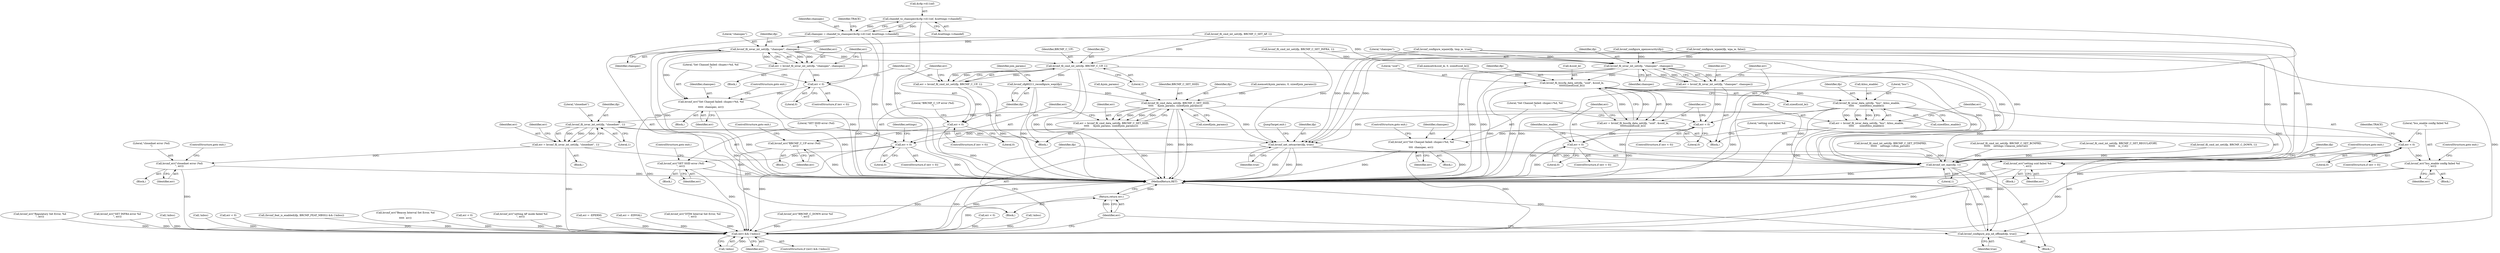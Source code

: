 digraph "0_linux_ded89912156b1a47d940a0c954c43afbabd0c42c@pointer" {
"1000144" [label="(Call,chandef_to_chanspec(&cfg->d11inf, &settings->chandef))"];
"1000142" [label="(Call,chanspec = chandef_to_chanspec(&cfg->d11inf, &settings->chandef))"];
"1000618" [label="(Call,brcmf_fil_iovar_int_set(ifp, \"chanspec\", chanspec))"];
"1000616" [label="(Call,err = brcmf_fil_iovar_int_set(ifp, \"chanspec\", chanspec))"];
"1000623" [label="(Call,err < 0)"];
"1000627" [label="(Call,brcmf_err(\"Set Channel failed: chspec=%d, %d\n\",\n\t\t\t\t\t  chanspec, err))"];
"1000795" [label="(Call,(err) && (!mbss))"];
"1000806" [label="(Return,return err;)"];
"1000634" [label="(Call,brcmf_fil_cmd_int_set(ifp, BRCMF_C_UP, 1))"];
"1000632" [label="(Call,err = brcmf_fil_cmd_int_set(ifp, BRCMF_C_UP, 1))"];
"1000639" [label="(Call,err < 0)"];
"1000643" [label="(Call,brcmf_err(\"BRCMF_C_UP error (%d)\n\", err))"];
"1000647" [label="(Call,brcmf_cfg80211_reconfigure_wep(ifp))"];
"1000666" [label="(Call,brcmf_fil_cmd_data_set(ifp, BRCMF_C_SET_SSID,\n\t\t\t\t\t     &join_params, sizeof(join_params)))"];
"1000664" [label="(Call,err = brcmf_fil_cmd_data_set(ifp, BRCMF_C_SET_SSID,\n\t\t\t\t\t     &join_params, sizeof(join_params)))"];
"1000674" [label="(Call,err < 0)"];
"1000678" [label="(Call,brcmf_err(\"SET SSID error (%d)\n\", err))"];
"1000689" [label="(Call,brcmf_fil_iovar_int_set(ifp, \"closednet\", 1))"];
"1000687" [label="(Call,err = brcmf_fil_iovar_int_set(ifp, \"closednet\", 1))"];
"1000696" [label="(Call,brcmf_err(\"closednet error (%d)\n\", err))"];
"1000790" [label="(Call,brcmf_net_setcarrier(ifp, true))"];
"1000800" [label="(Call,brcmf_set_mpc(ifp, 1))"];
"1000803" [label="(Call,brcmf_configure_arp_nd_offload(ifp, true))"];
"1000711" [label="(Call,brcmf_fil_iovar_int_set(ifp, \"chanspec\", chanspec))"];
"1000709" [label="(Call,err = brcmf_fil_iovar_int_set(ifp, \"chanspec\", chanspec))"];
"1000716" [label="(Call,err < 0)"];
"1000720" [label="(Call,brcmf_err(\"Set Channel failed: chspec=%d, %d\n\",\n\t\t\t\t  chanspec, err))"];
"1000727" [label="(Call,brcmf_fil_bsscfg_data_set(ifp, \"ssid\", &ssid_le,\n\t\t\t\t\t\tsizeof(ssid_le)))"];
"1000725" [label="(Call,err = brcmf_fil_bsscfg_data_set(ifp, \"ssid\", &ssid_le,\n\t\t\t\t\t\tsizeof(ssid_le)))"];
"1000735" [label="(Call,err < 0)"];
"1000739" [label="(Call,brcmf_err(\"setting ssid failed %d\n\", err))"];
"1000759" [label="(Call,brcmf_fil_iovar_data_set(ifp, \"bss\", &bss_enable,\n\t\t\t\t\t       sizeof(bss_enable)))"];
"1000757" [label="(Call,err = brcmf_fil_iovar_data_set(ifp, \"bss\", &bss_enable,\n\t\t\t\t\t       sizeof(bss_enable)))"];
"1000767" [label="(Call,err < 0)"];
"1000771" [label="(Call,brcmf_err(\"bss_enable config failed %d\n\", err))"];
"1000637" [label="(Literal,1)"];
"1000142" [label="(Call,chanspec = chandef_to_chanspec(&cfg->d11inf, &settings->chandef))"];
"1000739" [label="(Call,brcmf_err(\"setting ssid failed %d\n\", err))"];
"1000791" [label="(Identifier,ifp)"];
"1000730" [label="(Call,&ssid_le)"];
"1000668" [label="(Identifier,BRCMF_C_SET_SSID)"];
"1000673" [label="(ControlStructure,if (err < 0))"];
"1000615" [label="(Block,)"];
"1000664" [label="(Call,err = brcmf_fil_cmd_data_set(ifp, BRCMF_C_SET_SSID,\n\t\t\t\t\t     &join_params, sizeof(join_params)))"];
"1000794" [label="(ControlStructure,if ((err) && (!mbss)))"];
"1000714" [label="(Identifier,chanspec)"];
"1000767" [label="(Call,err < 0)"];
"1000542" [label="(Call,brcmf_err(\"BRCMF_C_DOWN error %d\n\", err))"];
"1000667" [label="(Identifier,ifp)"];
"1000736" [label="(Identifier,err)"];
"1000630" [label="(Identifier,err)"];
"1000808" [label="(MethodReturn,RET)"];
"1000679" [label="(Literal,\"SET SSID error (%d)\n\")"];
"1000625" [label="(Literal,0)"];
"1000793" [label="(JumpTarget,exit:)"];
"1000687" [label="(Call,err = brcmf_fil_iovar_int_set(ifp, \"closednet\", 1))"];
"1000631" [label="(ControlStructure,goto exit;)"];
"1000628" [label="(Literal,\"Set Channel failed: chspec=%d, %d\n\")"];
"1000770" [label="(Block,)"];
"1000557" [label="(Call,err < 0)"];
"1000646" [label="(ControlStructure,goto exit;)"];
"1000708" [label="(Block,)"];
"1000478" [label="(Call,brcmf_fil_cmd_int_set(ifp, BRCMF_C_SET_BCNPRD,\n\t\t\t\t\t\t    settings->beacon_interval))"];
"1000807" [label="(Identifier,err)"];
"1000801" [label="(Identifier,ifp)"];
"1000690" [label="(Identifier,ifp)"];
"1000621" [label="(Identifier,chanspec)"];
"1000718" [label="(Literal,0)"];
"1000632" [label="(Call,err = brcmf_fil_cmd_int_set(ifp, BRCMF_C_UP, 1))"];
"1000613" [label="(Call,!mbss)"];
"1000800" [label="(Call,brcmf_set_mpc(ifp, 1))"];
"1000741" [label="(Identifier,err)"];
"1000723" [label="(Identifier,err)"];
"1000458" [label="(Call,brcmf_fil_cmd_int_set(ifp, BRCMF_C_SET_REGULATORY,\n\t\t\t\t\t\t    is_11d))"];
"1000624" [label="(Identifier,err)"];
"1000467" [label="(Call,brcmf_err(\"Regulatory Set Error, %d\n\", err))"];
"1000676" [label="(Literal,0)"];
"1000735" [label="(Call,err < 0)"];
"1000773" [label="(Identifier,err)"];
"1000647" [label="(Call,brcmf_cfg80211_reconfigure_wep(ifp))"];
"1000758" [label="(Identifier,err)"];
"1000689" [label="(Call,brcmf_fil_iovar_int_set(ifp, \"closednet\", 1))"];
"1000732" [label="(Call,sizeof(ssid_le))"];
"1000618" [label="(Call,brcmf_fil_iovar_int_set(ifp, \"chanspec\", chanspec))"];
"1000633" [label="(Identifier,err)"];
"1000617" [label="(Identifier,err)"];
"1000681" [label="(ControlStructure,goto exit;)"];
"1000599" [label="(Call,brcmf_fil_cmd_int_set(ifp, BRCMF_C_SET_AP, 1))"];
"1000561" [label="(Call,brcmf_err(\"SET INFRA error %d\n\", err))"];
"1000717" [label="(Identifier,err)"];
"1000761" [label="(Literal,\"bss\")"];
"1000768" [label="(Identifier,err)"];
"1000691" [label="(Literal,\"closednet\")"];
"1000711" [label="(Call,brcmf_fil_iovar_int_set(ifp, \"chanspec\", chanspec))"];
"1000737" [label="(Literal,0)"];
"1000622" [label="(ControlStructure,if (err < 0))"];
"1000433" [label="(Call,brcmf_configure_opensecurity(ifp))"];
"1000699" [label="(ControlStructure,goto exit;)"];
"1000444" [label="(Call,!mbss)"];
"1000806" [label="(Return,return err;)"];
"1000642" [label="(Block,)"];
"1000680" [label="(Identifier,err)"];
"1000697" [label="(Literal,\"closednet error (%d)\n\")"];
"1000641" [label="(Literal,0)"];
"1000635" [label="(Identifier,ifp)"];
"1000776" [label="(Identifier,TRACE)"];
"1000629" [label="(Identifier,chanspec)"];
"1000802" [label="(Literal,1)"];
"1000745" [label="(Identifier,bss_enable)"];
"1000619" [label="(Identifier,ifp)"];
"1000696" [label="(Call,brcmf_err(\"closednet error (%d)\n\", err))"];
"1000341" [label="(Call,!mbss)"];
"1000729" [label="(Literal,\"ssid\")"];
"1000692" [label="(Literal,1)"];
"1000585" [label="(Block,)"];
"1000695" [label="(Block,)"];
"1000649" [label="(Call,memset(&join_params, 0, sizeof(join_params)))"];
"1000400" [label="(Call,brcmf_configure_wpaie(ifp, wpa_ie, false))"];
"1000774" [label="(ControlStructure,goto exit;)"];
"1000710" [label="(Identifier,err)"];
"1000694" [label="(Identifier,err)"];
"1000709" [label="(Call,err = brcmf_fil_iovar_int_set(ifp, \"chanspec\", chanspec))"];
"1000677" [label="(Block,)"];
"1000688" [label="(Identifier,err)"];
"1000675" [label="(Identifier,err)"];
"1000616" [label="(Call,err = brcmf_fil_iovar_int_set(ifp, \"chanspec\", chanspec))"];
"1000797" [label="(Call,!mbss)"];
"1000678" [label="(Call,brcmf_err(\"SET SSID error (%d)\n\", err))"];
"1000721" [label="(Literal,\"Set Channel failed: chspec=%d, %d\n\")"];
"1000552" [label="(Call,brcmf_fil_cmd_int_set(ifp, BRCMF_C_SET_INFRA, 1))"];
"1000738" [label="(Block,)"];
"1000533" [label="(Call,brcmf_fil_cmd_int_set(ifp, BRCMF_C_DOWN, 1))"];
"1000666" [label="(Call,brcmf_fil_cmd_data_set(ifp, BRCMF_C_SET_SSID,\n\t\t\t\t\t     &join_params, sizeof(join_params)))"];
"1000803" [label="(Call,brcmf_configure_arp_nd_offload(ifp, true))"];
"1000727" [label="(Call,brcmf_fil_bsscfg_data_set(ifp, \"ssid\", &ssid_le,\n\t\t\t\t\t\tsizeof(ssid_le)))"];
"1000145" [label="(Call,&cfg->d11inf)"];
"1000805" [label="(Identifier,true)"];
"1000636" [label="(Identifier,BRCMF_C_UP)"];
"1000620" [label="(Literal,\"chanspec\")"];
"1000712" [label="(Identifier,ifp)"];
"1000740" [label="(Literal,\"setting ssid failed %d\n\")"];
"1000243" [label="(Call,memset(&ssid_le, 0, sizeof(ssid_le)))"];
"1000719" [label="(Block,)"];
"1000674" [label="(Call,err < 0)"];
"1000116" [label="(Block,)"];
"1000424" [label="(Call,err < 0)"];
"1000716" [label="(Call,err < 0)"];
"1000634" [label="(Call,brcmf_fil_cmd_int_set(ifp, BRCMF_C_UP, 1))"];
"1000639" [label="(Call,err < 0)"];
"1000640" [label="(Identifier,err)"];
"1000665" [label="(Identifier,err)"];
"1000715" [label="(ControlStructure,if (err < 0))"];
"1000623" [label="(Call,err < 0)"];
"1000645" [label="(Identifier,err)"];
"1000728" [label="(Identifier,ifp)"];
"1000769" [label="(Literal,0)"];
"1000713" [label="(Literal,\"chanspec\")"];
"1000671" [label="(Call,sizeof(join_params))"];
"1000587" [label="(Call,(brcmf_feat_is_enabled(ifp, BRCMF_FEAT_MBSS)) && (!mbss))"];
"1000698" [label="(Identifier,err)"];
"1000772" [label="(Literal,\"bss_enable config failed %d\n\")"];
"1000149" [label="(Call,&settings->chandef)"];
"1000638" [label="(ControlStructure,if (err < 0))"];
"1000489" [label="(Call,brcmf_err(\"Beacon Interval Set Error, %d\n\",\n\t\t\t\t\t  err))"];
"1000764" [label="(Call,sizeof(bss_enable))"];
"1000651" [label="(Identifier,join_params)"];
"1000686" [label="(Block,)"];
"1000804" [label="(Identifier,ifp)"];
"1000419" [label="(Call,brcmf_configure_wpaie(ifp, tmp_ie, true))"];
"1000757" [label="(Call,err = brcmf_fil_iovar_data_set(ifp, \"bss\", &bss_enable,\n\t\t\t\t\t       sizeof(bss_enable)))"];
"1000627" [label="(Call,brcmf_err(\"Set Channel failed: chspec=%d, %d\n\",\n\t\t\t\t\t  chanspec, err))"];
"1000799" [label="(Block,)"];
"1000720" [label="(Call,brcmf_err(\"Set Channel failed: chspec=%d, %d\n\",\n\t\t\t\t  chanspec, err))"];
"1000792" [label="(Identifier,true)"];
"1000405" [label="(Call,err < 0)"];
"1000684" [label="(Identifier,settings)"];
"1000734" [label="(ControlStructure,if (err < 0))"];
"1000144" [label="(Call,chandef_to_chanspec(&cfg->d11inf, &settings->chandef))"];
"1000790" [label="(Call,brcmf_net_setcarrier(ifp, true))"];
"1000143" [label="(Identifier,chanspec)"];
"1000608" [label="(Call,brcmf_err(\"setting AP mode failed %d\n\", err))"];
"1000725" [label="(Call,err = brcmf_fil_bsscfg_data_set(ifp, \"ssid\", &ssid_le,\n\t\t\t\t\t\tsizeof(ssid_le)))"];
"1000669" [label="(Call,&join_params)"];
"1000132" [label="(Call,err = -EPERM)"];
"1000724" [label="(ControlStructure,goto exit;)"];
"1000760" [label="(Identifier,ifp)"];
"1000643" [label="(Call,brcmf_err(\"BRCMF_C_UP error (%d)\n\", err))"];
"1000648" [label="(Identifier,ifp)"];
"1000644" [label="(Literal,\"BRCMF_C_UP error (%d)\n\")"];
"1000156" [label="(Identifier,TRACE)"];
"1000500" [label="(Call,brcmf_fil_cmd_int_set(ifp, BRCMF_C_SET_DTIMPRD,\n\t\t\t\t\t\t    settings->dtim_period))"];
"1000766" [label="(ControlStructure,if (err < 0))"];
"1000795" [label="(Call,(err) && (!mbss))"];
"1000759" [label="(Call,brcmf_fil_iovar_data_set(ifp, \"bss\", &bss_enable,\n\t\t\t\t\t       sizeof(bss_enable)))"];
"1000742" [label="(ControlStructure,goto exit;)"];
"1000576" [label="(Call,err = -EINVAL)"];
"1000626" [label="(Block,)"];
"1000511" [label="(Call,brcmf_err(\"DTIM Interval Set Error, %d\n\", err))"];
"1000771" [label="(Call,brcmf_err(\"bss_enable config failed %d\n\", err))"];
"1000726" [label="(Identifier,err)"];
"1000722" [label="(Identifier,chanspec)"];
"1000762" [label="(Call,&bss_enable)"];
"1000796" [label="(Identifier,err)"];
"1000144" -> "1000142"  [label="AST: "];
"1000144" -> "1000149"  [label="CFG: "];
"1000145" -> "1000144"  [label="AST: "];
"1000149" -> "1000144"  [label="AST: "];
"1000142" -> "1000144"  [label="CFG: "];
"1000144" -> "1000808"  [label="DDG: "];
"1000144" -> "1000808"  [label="DDG: "];
"1000144" -> "1000142"  [label="DDG: "];
"1000144" -> "1000142"  [label="DDG: "];
"1000142" -> "1000116"  [label="AST: "];
"1000143" -> "1000142"  [label="AST: "];
"1000156" -> "1000142"  [label="CFG: "];
"1000142" -> "1000808"  [label="DDG: "];
"1000142" -> "1000808"  [label="DDG: "];
"1000142" -> "1000618"  [label="DDG: "];
"1000142" -> "1000711"  [label="DDG: "];
"1000618" -> "1000616"  [label="AST: "];
"1000618" -> "1000621"  [label="CFG: "];
"1000619" -> "1000618"  [label="AST: "];
"1000620" -> "1000618"  [label="AST: "];
"1000621" -> "1000618"  [label="AST: "];
"1000616" -> "1000618"  [label="CFG: "];
"1000618" -> "1000808"  [label="DDG: "];
"1000618" -> "1000808"  [label="DDG: "];
"1000618" -> "1000616"  [label="DDG: "];
"1000618" -> "1000616"  [label="DDG: "];
"1000618" -> "1000616"  [label="DDG: "];
"1000599" -> "1000618"  [label="DDG: "];
"1000618" -> "1000627"  [label="DDG: "];
"1000618" -> "1000634"  [label="DDG: "];
"1000618" -> "1000800"  [label="DDG: "];
"1000616" -> "1000615"  [label="AST: "];
"1000617" -> "1000616"  [label="AST: "];
"1000624" -> "1000616"  [label="CFG: "];
"1000616" -> "1000808"  [label="DDG: "];
"1000616" -> "1000623"  [label="DDG: "];
"1000623" -> "1000622"  [label="AST: "];
"1000623" -> "1000625"  [label="CFG: "];
"1000624" -> "1000623"  [label="AST: "];
"1000625" -> "1000623"  [label="AST: "];
"1000628" -> "1000623"  [label="CFG: "];
"1000633" -> "1000623"  [label="CFG: "];
"1000623" -> "1000808"  [label="DDG: "];
"1000623" -> "1000627"  [label="DDG: "];
"1000627" -> "1000626"  [label="AST: "];
"1000627" -> "1000630"  [label="CFG: "];
"1000628" -> "1000627"  [label="AST: "];
"1000629" -> "1000627"  [label="AST: "];
"1000630" -> "1000627"  [label="AST: "];
"1000631" -> "1000627"  [label="CFG: "];
"1000627" -> "1000808"  [label="DDG: "];
"1000627" -> "1000808"  [label="DDG: "];
"1000627" -> "1000795"  [label="DDG: "];
"1000795" -> "1000794"  [label="AST: "];
"1000795" -> "1000796"  [label="CFG: "];
"1000795" -> "1000797"  [label="CFG: "];
"1000796" -> "1000795"  [label="AST: "];
"1000797" -> "1000795"  [label="AST: "];
"1000801" -> "1000795"  [label="CFG: "];
"1000807" -> "1000795"  [label="CFG: "];
"1000795" -> "1000808"  [label="DDG: "];
"1000795" -> "1000808"  [label="DDG: "];
"1000795" -> "1000808"  [label="DDG: "];
"1000771" -> "1000795"  [label="DDG: "];
"1000561" -> "1000795"  [label="DDG: "];
"1000678" -> "1000795"  [label="DDG: "];
"1000608" -> "1000795"  [label="DDG: "];
"1000674" -> "1000795"  [label="DDG: "];
"1000132" -> "1000795"  [label="DDG: "];
"1000739" -> "1000795"  [label="DDG: "];
"1000687" -> "1000795"  [label="DDG: "];
"1000405" -> "1000795"  [label="DDG: "];
"1000767" -> "1000795"  [label="DDG: "];
"1000511" -> "1000795"  [label="DDG: "];
"1000576" -> "1000795"  [label="DDG: "];
"1000489" -> "1000795"  [label="DDG: "];
"1000557" -> "1000795"  [label="DDG: "];
"1000424" -> "1000795"  [label="DDG: "];
"1000467" -> "1000795"  [label="DDG: "];
"1000643" -> "1000795"  [label="DDG: "];
"1000542" -> "1000795"  [label="DDG: "];
"1000720" -> "1000795"  [label="DDG: "];
"1000696" -> "1000795"  [label="DDG: "];
"1000797" -> "1000795"  [label="DDG: "];
"1000613" -> "1000795"  [label="DDG: "];
"1000587" -> "1000795"  [label="DDG: "];
"1000341" -> "1000795"  [label="DDG: "];
"1000444" -> "1000795"  [label="DDG: "];
"1000795" -> "1000806"  [label="DDG: "];
"1000806" -> "1000116"  [label="AST: "];
"1000806" -> "1000807"  [label="CFG: "];
"1000807" -> "1000806"  [label="AST: "];
"1000808" -> "1000806"  [label="CFG: "];
"1000806" -> "1000808"  [label="DDG: "];
"1000807" -> "1000806"  [label="DDG: "];
"1000634" -> "1000632"  [label="AST: "];
"1000634" -> "1000637"  [label="CFG: "];
"1000635" -> "1000634"  [label="AST: "];
"1000636" -> "1000634"  [label="AST: "];
"1000637" -> "1000634"  [label="AST: "];
"1000632" -> "1000634"  [label="CFG: "];
"1000634" -> "1000808"  [label="DDG: "];
"1000634" -> "1000808"  [label="DDG: "];
"1000634" -> "1000632"  [label="DDG: "];
"1000634" -> "1000632"  [label="DDG: "];
"1000634" -> "1000632"  [label="DDG: "];
"1000599" -> "1000634"  [label="DDG: "];
"1000634" -> "1000647"  [label="DDG: "];
"1000634" -> "1000800"  [label="DDG: "];
"1000632" -> "1000585"  [label="AST: "];
"1000633" -> "1000632"  [label="AST: "];
"1000640" -> "1000632"  [label="CFG: "];
"1000632" -> "1000808"  [label="DDG: "];
"1000632" -> "1000639"  [label="DDG: "];
"1000639" -> "1000638"  [label="AST: "];
"1000639" -> "1000641"  [label="CFG: "];
"1000640" -> "1000639"  [label="AST: "];
"1000641" -> "1000639"  [label="AST: "];
"1000644" -> "1000639"  [label="CFG: "];
"1000648" -> "1000639"  [label="CFG: "];
"1000639" -> "1000808"  [label="DDG: "];
"1000639" -> "1000643"  [label="DDG: "];
"1000643" -> "1000642"  [label="AST: "];
"1000643" -> "1000645"  [label="CFG: "];
"1000644" -> "1000643"  [label="AST: "];
"1000645" -> "1000643"  [label="AST: "];
"1000646" -> "1000643"  [label="CFG: "];
"1000643" -> "1000808"  [label="DDG: "];
"1000647" -> "1000585"  [label="AST: "];
"1000647" -> "1000648"  [label="CFG: "];
"1000648" -> "1000647"  [label="AST: "];
"1000651" -> "1000647"  [label="CFG: "];
"1000647" -> "1000808"  [label="DDG: "];
"1000647" -> "1000666"  [label="DDG: "];
"1000666" -> "1000664"  [label="AST: "];
"1000666" -> "1000671"  [label="CFG: "];
"1000667" -> "1000666"  [label="AST: "];
"1000668" -> "1000666"  [label="AST: "];
"1000669" -> "1000666"  [label="AST: "];
"1000671" -> "1000666"  [label="AST: "];
"1000664" -> "1000666"  [label="CFG: "];
"1000666" -> "1000808"  [label="DDG: "];
"1000666" -> "1000808"  [label="DDG: "];
"1000666" -> "1000808"  [label="DDG: "];
"1000666" -> "1000664"  [label="DDG: "];
"1000666" -> "1000664"  [label="DDG: "];
"1000666" -> "1000664"  [label="DDG: "];
"1000649" -> "1000666"  [label="DDG: "];
"1000666" -> "1000689"  [label="DDG: "];
"1000666" -> "1000790"  [label="DDG: "];
"1000666" -> "1000800"  [label="DDG: "];
"1000664" -> "1000585"  [label="AST: "];
"1000665" -> "1000664"  [label="AST: "];
"1000675" -> "1000664"  [label="CFG: "];
"1000664" -> "1000808"  [label="DDG: "];
"1000664" -> "1000674"  [label="DDG: "];
"1000674" -> "1000673"  [label="AST: "];
"1000674" -> "1000676"  [label="CFG: "];
"1000675" -> "1000674"  [label="AST: "];
"1000676" -> "1000674"  [label="AST: "];
"1000679" -> "1000674"  [label="CFG: "];
"1000684" -> "1000674"  [label="CFG: "];
"1000674" -> "1000808"  [label="DDG: "];
"1000674" -> "1000678"  [label="DDG: "];
"1000678" -> "1000677"  [label="AST: "];
"1000678" -> "1000680"  [label="CFG: "];
"1000679" -> "1000678"  [label="AST: "];
"1000680" -> "1000678"  [label="AST: "];
"1000681" -> "1000678"  [label="CFG: "];
"1000678" -> "1000808"  [label="DDG: "];
"1000689" -> "1000687"  [label="AST: "];
"1000689" -> "1000692"  [label="CFG: "];
"1000690" -> "1000689"  [label="AST: "];
"1000691" -> "1000689"  [label="AST: "];
"1000692" -> "1000689"  [label="AST: "];
"1000687" -> "1000689"  [label="CFG: "];
"1000689" -> "1000808"  [label="DDG: "];
"1000689" -> "1000687"  [label="DDG: "];
"1000689" -> "1000687"  [label="DDG: "];
"1000689" -> "1000687"  [label="DDG: "];
"1000689" -> "1000790"  [label="DDG: "];
"1000689" -> "1000800"  [label="DDG: "];
"1000687" -> "1000686"  [label="AST: "];
"1000688" -> "1000687"  [label="AST: "];
"1000694" -> "1000687"  [label="CFG: "];
"1000687" -> "1000808"  [label="DDG: "];
"1000687" -> "1000696"  [label="DDG: "];
"1000696" -> "1000695"  [label="AST: "];
"1000696" -> "1000698"  [label="CFG: "];
"1000697" -> "1000696"  [label="AST: "];
"1000698" -> "1000696"  [label="AST: "];
"1000699" -> "1000696"  [label="CFG: "];
"1000696" -> "1000808"  [label="DDG: "];
"1000790" -> "1000116"  [label="AST: "];
"1000790" -> "1000792"  [label="CFG: "];
"1000791" -> "1000790"  [label="AST: "];
"1000792" -> "1000790"  [label="AST: "];
"1000793" -> "1000790"  [label="CFG: "];
"1000790" -> "1000808"  [label="DDG: "];
"1000790" -> "1000808"  [label="DDG: "];
"1000790" -> "1000808"  [label="DDG: "];
"1000552" -> "1000790"  [label="DDG: "];
"1000400" -> "1000790"  [label="DDG: "];
"1000419" -> "1000790"  [label="DDG: "];
"1000419" -> "1000790"  [label="DDG: "];
"1000433" -> "1000790"  [label="DDG: "];
"1000759" -> "1000790"  [label="DDG: "];
"1000790" -> "1000800"  [label="DDG: "];
"1000790" -> "1000803"  [label="DDG: "];
"1000800" -> "1000799"  [label="AST: "];
"1000800" -> "1000802"  [label="CFG: "];
"1000801" -> "1000800"  [label="AST: "];
"1000802" -> "1000800"  [label="AST: "];
"1000804" -> "1000800"  [label="CFG: "];
"1000800" -> "1000808"  [label="DDG: "];
"1000552" -> "1000800"  [label="DDG: "];
"1000458" -> "1000800"  [label="DDG: "];
"1000711" -> "1000800"  [label="DDG: "];
"1000400" -> "1000800"  [label="DDG: "];
"1000419" -> "1000800"  [label="DDG: "];
"1000478" -> "1000800"  [label="DDG: "];
"1000500" -> "1000800"  [label="DDG: "];
"1000533" -> "1000800"  [label="DDG: "];
"1000727" -> "1000800"  [label="DDG: "];
"1000433" -> "1000800"  [label="DDG: "];
"1000759" -> "1000800"  [label="DDG: "];
"1000599" -> "1000800"  [label="DDG: "];
"1000800" -> "1000803"  [label="DDG: "];
"1000803" -> "1000799"  [label="AST: "];
"1000803" -> "1000805"  [label="CFG: "];
"1000804" -> "1000803"  [label="AST: "];
"1000805" -> "1000803"  [label="AST: "];
"1000807" -> "1000803"  [label="CFG: "];
"1000803" -> "1000808"  [label="DDG: "];
"1000803" -> "1000808"  [label="DDG: "];
"1000803" -> "1000808"  [label="DDG: "];
"1000419" -> "1000803"  [label="DDG: "];
"1000711" -> "1000709"  [label="AST: "];
"1000711" -> "1000714"  [label="CFG: "];
"1000712" -> "1000711"  [label="AST: "];
"1000713" -> "1000711"  [label="AST: "];
"1000714" -> "1000711"  [label="AST: "];
"1000709" -> "1000711"  [label="CFG: "];
"1000711" -> "1000808"  [label="DDG: "];
"1000711" -> "1000808"  [label="DDG: "];
"1000711" -> "1000709"  [label="DDG: "];
"1000711" -> "1000709"  [label="DDG: "];
"1000711" -> "1000709"  [label="DDG: "];
"1000552" -> "1000711"  [label="DDG: "];
"1000400" -> "1000711"  [label="DDG: "];
"1000433" -> "1000711"  [label="DDG: "];
"1000419" -> "1000711"  [label="DDG: "];
"1000711" -> "1000720"  [label="DDG: "];
"1000711" -> "1000727"  [label="DDG: "];
"1000709" -> "1000708"  [label="AST: "];
"1000710" -> "1000709"  [label="AST: "];
"1000717" -> "1000709"  [label="CFG: "];
"1000709" -> "1000808"  [label="DDG: "];
"1000709" -> "1000716"  [label="DDG: "];
"1000716" -> "1000715"  [label="AST: "];
"1000716" -> "1000718"  [label="CFG: "];
"1000717" -> "1000716"  [label="AST: "];
"1000718" -> "1000716"  [label="AST: "];
"1000721" -> "1000716"  [label="CFG: "];
"1000726" -> "1000716"  [label="CFG: "];
"1000716" -> "1000808"  [label="DDG: "];
"1000716" -> "1000720"  [label="DDG: "];
"1000720" -> "1000719"  [label="AST: "];
"1000720" -> "1000723"  [label="CFG: "];
"1000721" -> "1000720"  [label="AST: "];
"1000722" -> "1000720"  [label="AST: "];
"1000723" -> "1000720"  [label="AST: "];
"1000724" -> "1000720"  [label="CFG: "];
"1000720" -> "1000808"  [label="DDG: "];
"1000720" -> "1000808"  [label="DDG: "];
"1000727" -> "1000725"  [label="AST: "];
"1000727" -> "1000732"  [label="CFG: "];
"1000728" -> "1000727"  [label="AST: "];
"1000729" -> "1000727"  [label="AST: "];
"1000730" -> "1000727"  [label="AST: "];
"1000732" -> "1000727"  [label="AST: "];
"1000725" -> "1000727"  [label="CFG: "];
"1000727" -> "1000808"  [label="DDG: "];
"1000727" -> "1000808"  [label="DDG: "];
"1000727" -> "1000725"  [label="DDG: "];
"1000727" -> "1000725"  [label="DDG: "];
"1000727" -> "1000725"  [label="DDG: "];
"1000243" -> "1000727"  [label="DDG: "];
"1000727" -> "1000759"  [label="DDG: "];
"1000725" -> "1000708"  [label="AST: "];
"1000726" -> "1000725"  [label="AST: "];
"1000736" -> "1000725"  [label="CFG: "];
"1000725" -> "1000808"  [label="DDG: "];
"1000725" -> "1000735"  [label="DDG: "];
"1000735" -> "1000734"  [label="AST: "];
"1000735" -> "1000737"  [label="CFG: "];
"1000736" -> "1000735"  [label="AST: "];
"1000737" -> "1000735"  [label="AST: "];
"1000740" -> "1000735"  [label="CFG: "];
"1000745" -> "1000735"  [label="CFG: "];
"1000735" -> "1000808"  [label="DDG: "];
"1000735" -> "1000739"  [label="DDG: "];
"1000739" -> "1000738"  [label="AST: "];
"1000739" -> "1000741"  [label="CFG: "];
"1000740" -> "1000739"  [label="AST: "];
"1000741" -> "1000739"  [label="AST: "];
"1000742" -> "1000739"  [label="CFG: "];
"1000739" -> "1000808"  [label="DDG: "];
"1000759" -> "1000757"  [label="AST: "];
"1000759" -> "1000764"  [label="CFG: "];
"1000760" -> "1000759"  [label="AST: "];
"1000761" -> "1000759"  [label="AST: "];
"1000762" -> "1000759"  [label="AST: "];
"1000764" -> "1000759"  [label="AST: "];
"1000757" -> "1000759"  [label="CFG: "];
"1000759" -> "1000808"  [label="DDG: "];
"1000759" -> "1000808"  [label="DDG: "];
"1000759" -> "1000757"  [label="DDG: "];
"1000759" -> "1000757"  [label="DDG: "];
"1000759" -> "1000757"  [label="DDG: "];
"1000757" -> "1000708"  [label="AST: "];
"1000758" -> "1000757"  [label="AST: "];
"1000768" -> "1000757"  [label="CFG: "];
"1000757" -> "1000808"  [label="DDG: "];
"1000757" -> "1000767"  [label="DDG: "];
"1000767" -> "1000766"  [label="AST: "];
"1000767" -> "1000769"  [label="CFG: "];
"1000768" -> "1000767"  [label="AST: "];
"1000769" -> "1000767"  [label="AST: "];
"1000772" -> "1000767"  [label="CFG: "];
"1000776" -> "1000767"  [label="CFG: "];
"1000767" -> "1000808"  [label="DDG: "];
"1000767" -> "1000771"  [label="DDG: "];
"1000771" -> "1000770"  [label="AST: "];
"1000771" -> "1000773"  [label="CFG: "];
"1000772" -> "1000771"  [label="AST: "];
"1000773" -> "1000771"  [label="AST: "];
"1000774" -> "1000771"  [label="CFG: "];
"1000771" -> "1000808"  [label="DDG: "];
}
